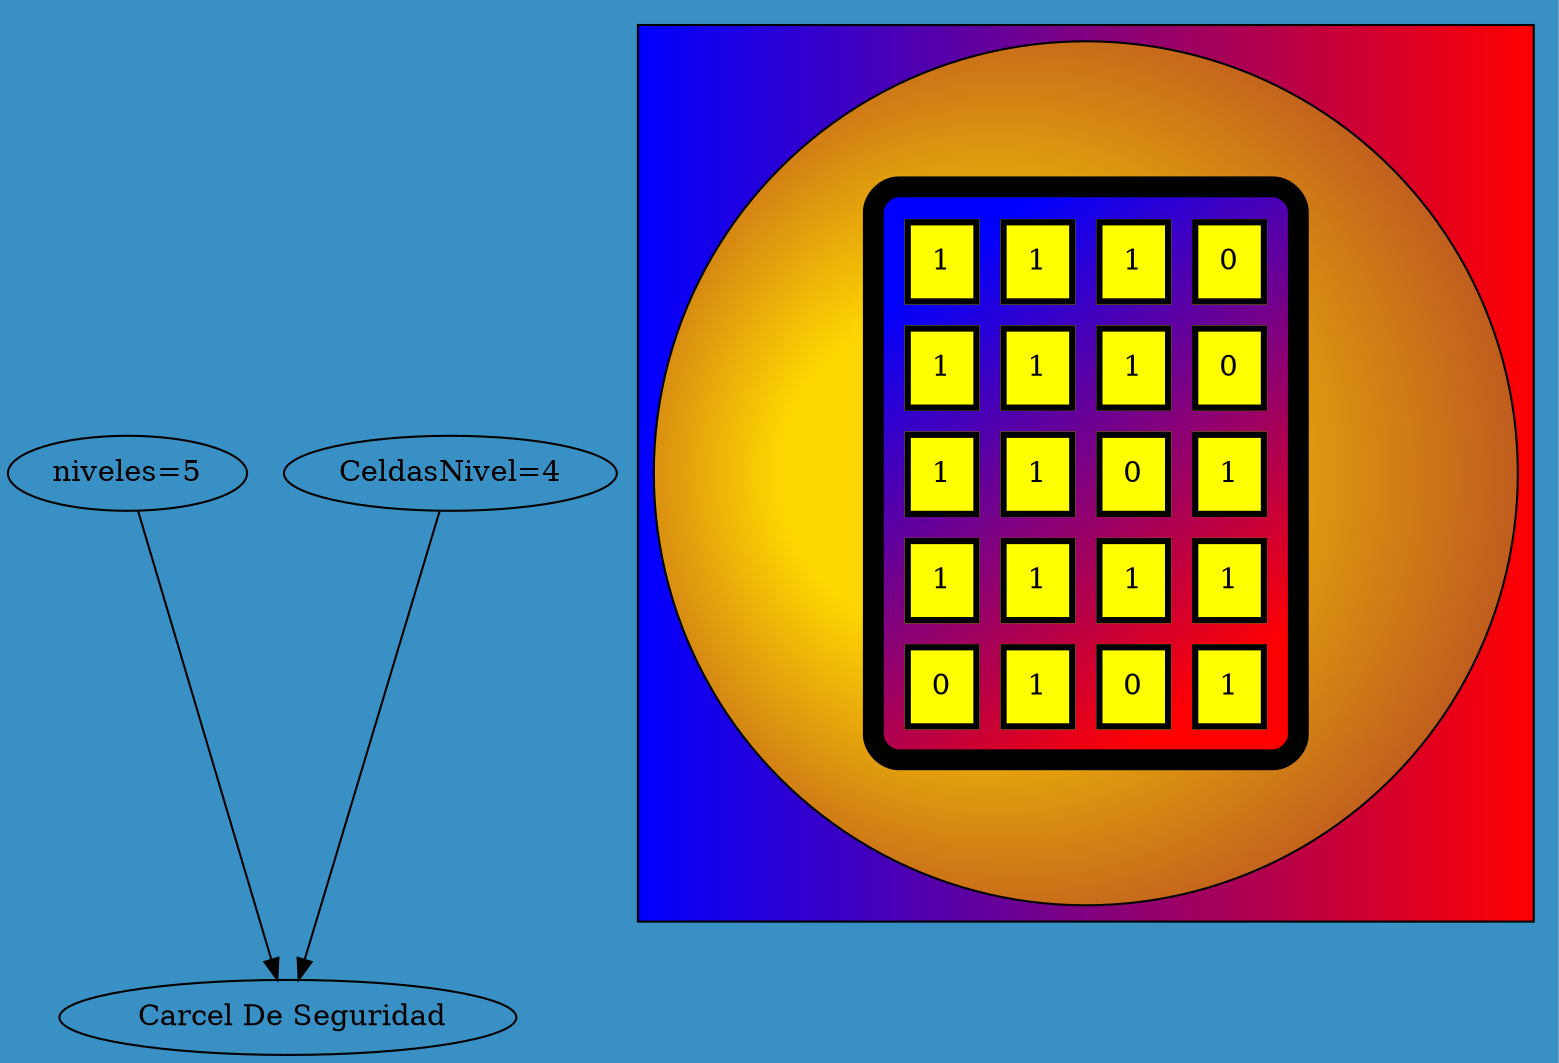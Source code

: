 
            digraph G {"niveles=5","CeldasNivel=4"->" Carcel De Seguridad" bgcolor="#3990C4" style="filled"
            subgraph cluster1 {fillcolor="blue:red" style="filled"
            node [shape=circle fillcolor="gold:brown" style="radial" gradientangle=180]
            a0 [ label=<
            <TABLE border="10" cellspacing="10" cellpadding="10" style="rounded" bgcolor="blue:red" gradientangle="315">
<TR><TD border="3"  bgcolor="yellow" gradientangle="315">1</TD>
<TD border="3"  bgcolor="yellow" gradientangle="315">1</TD>
<TD border="3"  bgcolor="yellow" gradientangle="315">1</TD>
<TD border="3"  bgcolor="yellow" gradientangle="315">0</TD>
</TR>
<TR><TD border="3"  bgcolor="yellow" gradientangle="315">1</TD>
<TD border="3"  bgcolor="yellow" gradientangle="315">1</TD>
<TD border="3"  bgcolor="yellow" gradientangle="315">1</TD>
<TD border="3"  bgcolor="yellow" gradientangle="315">0</TD>
</TR>
<TR><TD border="3"  bgcolor="yellow" gradientangle="315">1</TD>
<TD border="3"  bgcolor="yellow" gradientangle="315">1</TD>
<TD border="3"  bgcolor="yellow" gradientangle="315">0</TD>
<TD border="3"  bgcolor="yellow" gradientangle="315">1</TD>
</TR>
<TR><TD border="3"  bgcolor="yellow" gradientangle="315">1</TD>
<TD border="3"  bgcolor="yellow" gradientangle="315">1</TD>
<TD border="3"  bgcolor="yellow" gradientangle="315">1</TD>
<TD border="3"  bgcolor="yellow" gradientangle="315">1</TD>
</TR>
<TR><TD border="3"  bgcolor="yellow" gradientangle="315">0</TD>
<TD border="3"  bgcolor="yellow" gradientangle="315">1</TD>
<TD border="3"  bgcolor="yellow" gradientangle="315">0</TD>
<TD border="3"  bgcolor="yellow" gradientangle="315">1</TD>
 </TR></TABLE>>];
                }
                }
